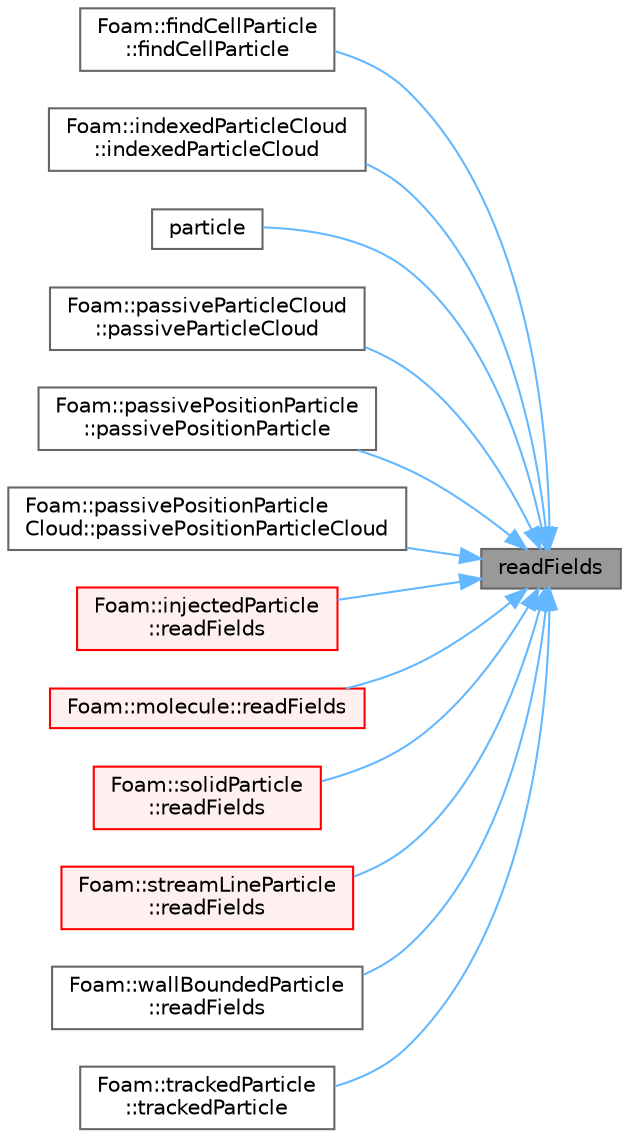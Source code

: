 digraph "readFields"
{
 // LATEX_PDF_SIZE
  bgcolor="transparent";
  edge [fontname=Helvetica,fontsize=10,labelfontname=Helvetica,labelfontsize=10];
  node [fontname=Helvetica,fontsize=10,shape=box,height=0.2,width=0.4];
  rankdir="RL";
  Node1 [id="Node000001",label="readFields",height=0.2,width=0.4,color="gray40", fillcolor="grey60", style="filled", fontcolor="black",tooltip=" "];
  Node1 -> Node2 [id="edge1_Node000001_Node000002",dir="back",color="steelblue1",style="solid",tooltip=" "];
  Node2 [id="Node000002",label="Foam::findCellParticle\l::findCellParticle",height=0.2,width=0.4,color="grey40", fillcolor="white", style="filled",URL="$classFoam_1_1findCellParticle.html#a0b372754106d250ae485ec5feedfaeb5",tooltip=" "];
  Node1 -> Node3 [id="edge2_Node000001_Node000003",dir="back",color="steelblue1",style="solid",tooltip=" "];
  Node3 [id="Node000003",label="Foam::indexedParticleCloud\l::indexedParticleCloud",height=0.2,width=0.4,color="grey40", fillcolor="white", style="filled",URL="$classFoam_1_1indexedParticleCloud.html#a7466fab654c69328b6a096b9bf1db16a",tooltip=" "];
  Node1 -> Node4 [id="edge3_Node000001_Node000004",dir="back",color="steelblue1",style="solid",tooltip=" "];
  Node4 [id="Node000004",label="particle",height=0.2,width=0.4,color="grey40", fillcolor="white", style="filled",URL="$classFoam_1_1particle.html#acbcd4e802f179978f8e8a00e9bc7944d",tooltip=" "];
  Node1 -> Node5 [id="edge4_Node000001_Node000005",dir="back",color="steelblue1",style="solid",tooltip=" "];
  Node5 [id="Node000005",label="Foam::passiveParticleCloud\l::passiveParticleCloud",height=0.2,width=0.4,color="grey40", fillcolor="white", style="filled",URL="$classFoam_1_1passiveParticleCloud.html#a745ea80a690ff55990c7d3485c8b00d9",tooltip=" "];
  Node1 -> Node6 [id="edge5_Node000001_Node000006",dir="back",color="steelblue1",style="solid",tooltip=" "];
  Node6 [id="Node000006",label="Foam::passivePositionParticle\l::passivePositionParticle",height=0.2,width=0.4,color="grey40", fillcolor="white", style="filled",URL="$classFoam_1_1passivePositionParticle.html#a4780275a2934ee140496afec547a1bc5",tooltip=" "];
  Node1 -> Node7 [id="edge6_Node000001_Node000007",dir="back",color="steelblue1",style="solid",tooltip=" "];
  Node7 [id="Node000007",label="Foam::passivePositionParticle\lCloud::passivePositionParticleCloud",height=0.2,width=0.4,color="grey40", fillcolor="white", style="filled",URL="$classFoam_1_1passivePositionParticleCloud.html#a00ba90063cb266cf93a7480365558edd",tooltip=" "];
  Node1 -> Node8 [id="edge7_Node000001_Node000008",dir="back",color="steelblue1",style="solid",tooltip=" "];
  Node8 [id="Node000008",label="Foam::injectedParticle\l::readFields",height=0.2,width=0.4,color="red", fillcolor="#FFF0F0", style="filled",URL="$classFoam_1_1injectedParticle.html#a1cd5c010d9ab588a08ed4260d7d150cf",tooltip=" "];
  Node1 -> Node11 [id="edge8_Node000001_Node000011",dir="back",color="steelblue1",style="solid",tooltip=" "];
  Node11 [id="Node000011",label="Foam::molecule::readFields",height=0.2,width=0.4,color="red", fillcolor="#FFF0F0", style="filled",URL="$classFoam_1_1molecule.html#acb3924c097c11bf0acea90e570b814d0",tooltip=" "];
  Node1 -> Node15 [id="edge9_Node000001_Node000015",dir="back",color="steelblue1",style="solid",tooltip=" "];
  Node15 [id="Node000015",label="Foam::solidParticle\l::readFields",height=0.2,width=0.4,color="red", fillcolor="#FFF0F0", style="filled",URL="$classFoam_1_1solidParticle.html#ac7cf0a4e59ebca835e0e428904eecb41",tooltip=" "];
  Node1 -> Node18 [id="edge10_Node000001_Node000018",dir="back",color="steelblue1",style="solid",tooltip=" "];
  Node18 [id="Node000018",label="Foam::streamLineParticle\l::readFields",height=0.2,width=0.4,color="red", fillcolor="#FFF0F0", style="filled",URL="$classFoam_1_1streamLineParticle.html#a6dcd4895ca674d477a9117e63ea82691",tooltip=" "];
  Node1 -> Node21 [id="edge11_Node000001_Node000021",dir="back",color="steelblue1",style="solid",tooltip=" "];
  Node21 [id="Node000021",label="Foam::wallBoundedParticle\l::readFields",height=0.2,width=0.4,color="grey40", fillcolor="white", style="filled",URL="$classFoam_1_1wallBoundedParticle.html#a2f1d505c4cceec00caa0a0d21cc43113",tooltip=" "];
  Node1 -> Node22 [id="edge12_Node000001_Node000022",dir="back",color="steelblue1",style="solid",tooltip=" "];
  Node22 [id="Node000022",label="Foam::trackedParticle\l::trackedParticle",height=0.2,width=0.4,color="grey40", fillcolor="white", style="filled",URL="$classFoam_1_1trackedParticle.html#a8803815c05b731c116f35604ce9c9ae9",tooltip=" "];
}
